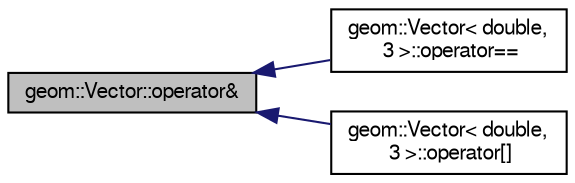 digraph "geom::Vector::operator&amp;"
{
  edge [fontname="FreeSans",fontsize="10",labelfontname="FreeSans",labelfontsize="10"];
  node [fontname="FreeSans",fontsize="10",shape=record];
  rankdir="LR";
  Node17 [label="geom::Vector::operator&",height=0.2,width=0.4,color="black", fillcolor="grey75", style="filled", fontcolor="black"];
  Node17 -> Node18 [dir="back",color="midnightblue",fontsize="10",style="solid",fontname="FreeSans"];
  Node18 [label="geom::Vector\< double,\l 3 \>::operator==",height=0.2,width=0.4,color="black", fillcolor="white", style="filled",URL="$classgeom_1_1Vector.html#af40279932a4f4081f432c7e9866f6279",tooltip="Porównanie dwóch wektorów. "];
  Node17 -> Node19 [dir="back",color="midnightblue",fontsize="10",style="solid",fontname="FreeSans"];
  Node19 [label="geom::Vector\< double,\l 3 \>::operator[]",height=0.2,width=0.4,color="black", fillcolor="white", style="filled",URL="$classgeom_1_1Vector.html#a002f821634064106442c03165cc17360",tooltip="Dostęp do wybranej składowej wektora. "];
}
